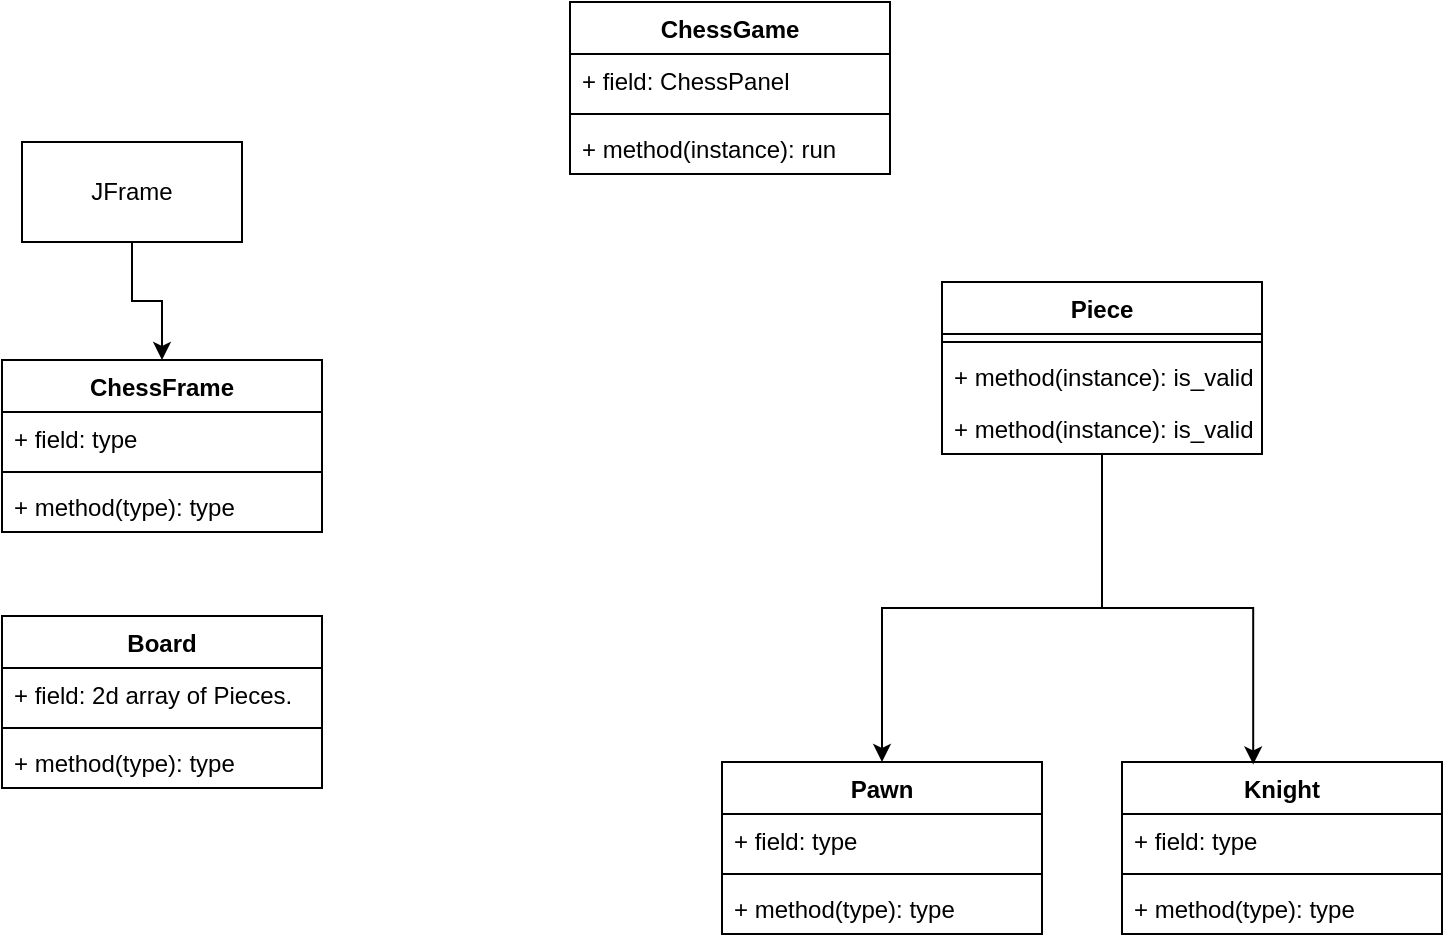 <mxfile version="22.1.2" type="device">
  <diagram id="C5RBs43oDa-KdzZeNtuy" name="Page-1">
    <mxGraphModel dx="1518" dy="747" grid="1" gridSize="10" guides="1" tooltips="1" connect="1" arrows="1" fold="1" page="1" pageScale="1" pageWidth="827" pageHeight="1169" math="0" shadow="0">
      <root>
        <mxCell id="WIyWlLk6GJQsqaUBKTNV-0" />
        <mxCell id="WIyWlLk6GJQsqaUBKTNV-1" parent="WIyWlLk6GJQsqaUBKTNV-0" />
        <mxCell id="zL2xelyIovCCTA2fwo9G-37" value="Board" style="swimlane;fontStyle=1;align=center;verticalAlign=top;childLayout=stackLayout;horizontal=1;startSize=26;horizontalStack=0;resizeParent=1;resizeParentMax=0;resizeLast=0;collapsible=1;marginBottom=0;whiteSpace=wrap;html=1;" vertex="1" parent="WIyWlLk6GJQsqaUBKTNV-1">
          <mxGeometry x="130" y="447" width="160" height="86" as="geometry">
            <mxRectangle x="150" y="220" width="80" height="30" as="alternateBounds" />
          </mxGeometry>
        </mxCell>
        <mxCell id="zL2xelyIovCCTA2fwo9G-42" value="+ field: 2d array of Pieces." style="text;strokeColor=none;fillColor=none;align=left;verticalAlign=top;spacingLeft=4;spacingRight=4;overflow=hidden;rotatable=0;points=[[0,0.5],[1,0.5]];portConstraint=eastwest;whiteSpace=wrap;html=1;" vertex="1" parent="zL2xelyIovCCTA2fwo9G-37">
          <mxGeometry y="26" width="160" height="26" as="geometry" />
        </mxCell>
        <mxCell id="zL2xelyIovCCTA2fwo9G-39" value="" style="line;strokeWidth=1;fillColor=none;align=left;verticalAlign=middle;spacingTop=-1;spacingLeft=3;spacingRight=3;rotatable=0;labelPosition=right;points=[];portConstraint=eastwest;strokeColor=inherit;" vertex="1" parent="zL2xelyIovCCTA2fwo9G-37">
          <mxGeometry y="52" width="160" height="8" as="geometry" />
        </mxCell>
        <mxCell id="zL2xelyIovCCTA2fwo9G-40" value="+ method(type): type" style="text;strokeColor=none;fillColor=none;align=left;verticalAlign=top;spacingLeft=4;spacingRight=4;overflow=hidden;rotatable=0;points=[[0,0.5],[1,0.5]];portConstraint=eastwest;whiteSpace=wrap;html=1;" vertex="1" parent="zL2xelyIovCCTA2fwo9G-37">
          <mxGeometry y="60" width="160" height="26" as="geometry" />
        </mxCell>
        <mxCell id="zL2xelyIovCCTA2fwo9G-69" style="edgeStyle=orthogonalEdgeStyle;rounded=0;orthogonalLoop=1;jettySize=auto;html=1;entryX=0.5;entryY=0;entryDx=0;entryDy=0;" edge="1" parent="WIyWlLk6GJQsqaUBKTNV-1" source="zL2xelyIovCCTA2fwo9G-43" target="zL2xelyIovCCTA2fwo9G-47">
          <mxGeometry relative="1" as="geometry" />
        </mxCell>
        <mxCell id="zL2xelyIovCCTA2fwo9G-43" value="Piece" style="swimlane;fontStyle=1;align=center;verticalAlign=top;childLayout=stackLayout;horizontal=1;startSize=26;horizontalStack=0;resizeParent=1;resizeParentMax=0;resizeLast=0;collapsible=1;marginBottom=0;whiteSpace=wrap;html=1;" vertex="1" parent="WIyWlLk6GJQsqaUBKTNV-1">
          <mxGeometry x="600" y="280" width="160" height="86" as="geometry" />
        </mxCell>
        <mxCell id="zL2xelyIovCCTA2fwo9G-45" value="" style="line;strokeWidth=1;fillColor=none;align=left;verticalAlign=middle;spacingTop=-1;spacingLeft=3;spacingRight=3;rotatable=0;labelPosition=right;points=[];portConstraint=eastwest;strokeColor=inherit;" vertex="1" parent="zL2xelyIovCCTA2fwo9G-43">
          <mxGeometry y="26" width="160" height="8" as="geometry" />
        </mxCell>
        <mxCell id="zL2xelyIovCCTA2fwo9G-46" value="+ method(instance): is_valid" style="text;strokeColor=none;fillColor=none;align=left;verticalAlign=top;spacingLeft=4;spacingRight=4;overflow=hidden;rotatable=0;points=[[0,0.5],[1,0.5]];portConstraint=eastwest;whiteSpace=wrap;html=1;" vertex="1" parent="zL2xelyIovCCTA2fwo9G-43">
          <mxGeometry y="34" width="160" height="26" as="geometry" />
        </mxCell>
        <mxCell id="zL2xelyIovCCTA2fwo9G-51" value="+ method(instance): is_valid" style="text;strokeColor=none;fillColor=none;align=left;verticalAlign=top;spacingLeft=4;spacingRight=4;overflow=hidden;rotatable=0;points=[[0,0.5],[1,0.5]];portConstraint=eastwest;whiteSpace=wrap;html=1;" vertex="1" parent="zL2xelyIovCCTA2fwo9G-43">
          <mxGeometry y="60" width="160" height="26" as="geometry" />
        </mxCell>
        <mxCell id="zL2xelyIovCCTA2fwo9G-47" value="Pawn" style="swimlane;fontStyle=1;align=center;verticalAlign=top;childLayout=stackLayout;horizontal=1;startSize=26;horizontalStack=0;resizeParent=1;resizeParentMax=0;resizeLast=0;collapsible=1;marginBottom=0;whiteSpace=wrap;html=1;" vertex="1" parent="WIyWlLk6GJQsqaUBKTNV-1">
          <mxGeometry x="490" y="520" width="160" height="86" as="geometry" />
        </mxCell>
        <mxCell id="zL2xelyIovCCTA2fwo9G-48" value="+ field: type" style="text;strokeColor=none;fillColor=none;align=left;verticalAlign=top;spacingLeft=4;spacingRight=4;overflow=hidden;rotatable=0;points=[[0,0.5],[1,0.5]];portConstraint=eastwest;whiteSpace=wrap;html=1;" vertex="1" parent="zL2xelyIovCCTA2fwo9G-47">
          <mxGeometry y="26" width="160" height="26" as="geometry" />
        </mxCell>
        <mxCell id="zL2xelyIovCCTA2fwo9G-49" value="" style="line;strokeWidth=1;fillColor=none;align=left;verticalAlign=middle;spacingTop=-1;spacingLeft=3;spacingRight=3;rotatable=0;labelPosition=right;points=[];portConstraint=eastwest;strokeColor=inherit;" vertex="1" parent="zL2xelyIovCCTA2fwo9G-47">
          <mxGeometry y="52" width="160" height="8" as="geometry" />
        </mxCell>
        <mxCell id="zL2xelyIovCCTA2fwo9G-50" value="+ method(type): type" style="text;strokeColor=none;fillColor=none;align=left;verticalAlign=top;spacingLeft=4;spacingRight=4;overflow=hidden;rotatable=0;points=[[0,0.5],[1,0.5]];portConstraint=eastwest;whiteSpace=wrap;html=1;" vertex="1" parent="zL2xelyIovCCTA2fwo9G-47">
          <mxGeometry y="60" width="160" height="26" as="geometry" />
        </mxCell>
        <mxCell id="zL2xelyIovCCTA2fwo9G-52" value="ChessGame" style="swimlane;fontStyle=1;align=center;verticalAlign=top;childLayout=stackLayout;horizontal=1;startSize=26;horizontalStack=0;resizeParent=1;resizeParentMax=0;resizeLast=0;collapsible=1;marginBottom=0;whiteSpace=wrap;html=1;" vertex="1" parent="WIyWlLk6GJQsqaUBKTNV-1">
          <mxGeometry x="414" y="140" width="160" height="86" as="geometry" />
        </mxCell>
        <mxCell id="zL2xelyIovCCTA2fwo9G-53" value="+ field: ChessPanel" style="text;strokeColor=none;fillColor=none;align=left;verticalAlign=top;spacingLeft=4;spacingRight=4;overflow=hidden;rotatable=0;points=[[0,0.5],[1,0.5]];portConstraint=eastwest;whiteSpace=wrap;html=1;" vertex="1" parent="zL2xelyIovCCTA2fwo9G-52">
          <mxGeometry y="26" width="160" height="26" as="geometry" />
        </mxCell>
        <mxCell id="zL2xelyIovCCTA2fwo9G-54" value="" style="line;strokeWidth=1;fillColor=none;align=left;verticalAlign=middle;spacingTop=-1;spacingLeft=3;spacingRight=3;rotatable=0;labelPosition=right;points=[];portConstraint=eastwest;strokeColor=inherit;" vertex="1" parent="zL2xelyIovCCTA2fwo9G-52">
          <mxGeometry y="52" width="160" height="8" as="geometry" />
        </mxCell>
        <mxCell id="zL2xelyIovCCTA2fwo9G-55" value="+ method(instance): run" style="text;strokeColor=none;fillColor=none;align=left;verticalAlign=top;spacingLeft=4;spacingRight=4;overflow=hidden;rotatable=0;points=[[0,0.5],[1,0.5]];portConstraint=eastwest;whiteSpace=wrap;html=1;" vertex="1" parent="zL2xelyIovCCTA2fwo9G-52">
          <mxGeometry y="60" width="160" height="26" as="geometry" />
        </mxCell>
        <mxCell id="zL2xelyIovCCTA2fwo9G-57" value="ChessFrame" style="swimlane;fontStyle=1;align=center;verticalAlign=top;childLayout=stackLayout;horizontal=1;startSize=26;horizontalStack=0;resizeParent=1;resizeParentMax=0;resizeLast=0;collapsible=1;marginBottom=0;whiteSpace=wrap;html=1;" vertex="1" parent="WIyWlLk6GJQsqaUBKTNV-1">
          <mxGeometry x="130" y="319" width="160" height="86" as="geometry" />
        </mxCell>
        <mxCell id="zL2xelyIovCCTA2fwo9G-58" value="+ field: type" style="text;strokeColor=none;fillColor=none;align=left;verticalAlign=top;spacingLeft=4;spacingRight=4;overflow=hidden;rotatable=0;points=[[0,0.5],[1,0.5]];portConstraint=eastwest;whiteSpace=wrap;html=1;" vertex="1" parent="zL2xelyIovCCTA2fwo9G-57">
          <mxGeometry y="26" width="160" height="26" as="geometry" />
        </mxCell>
        <mxCell id="zL2xelyIovCCTA2fwo9G-59" value="" style="line;strokeWidth=1;fillColor=none;align=left;verticalAlign=middle;spacingTop=-1;spacingLeft=3;spacingRight=3;rotatable=0;labelPosition=right;points=[];portConstraint=eastwest;strokeColor=inherit;" vertex="1" parent="zL2xelyIovCCTA2fwo9G-57">
          <mxGeometry y="52" width="160" height="8" as="geometry" />
        </mxCell>
        <mxCell id="zL2xelyIovCCTA2fwo9G-60" value="+ method(type): type" style="text;strokeColor=none;fillColor=none;align=left;verticalAlign=top;spacingLeft=4;spacingRight=4;overflow=hidden;rotatable=0;points=[[0,0.5],[1,0.5]];portConstraint=eastwest;whiteSpace=wrap;html=1;" vertex="1" parent="zL2xelyIovCCTA2fwo9G-57">
          <mxGeometry y="60" width="160" height="26" as="geometry" />
        </mxCell>
        <mxCell id="zL2xelyIovCCTA2fwo9G-63" style="edgeStyle=orthogonalEdgeStyle;rounded=0;orthogonalLoop=1;jettySize=auto;html=1;" edge="1" parent="WIyWlLk6GJQsqaUBKTNV-1" source="zL2xelyIovCCTA2fwo9G-61" target="zL2xelyIovCCTA2fwo9G-57">
          <mxGeometry relative="1" as="geometry" />
        </mxCell>
        <mxCell id="zL2xelyIovCCTA2fwo9G-61" value="JFrame" style="html=1;whiteSpace=wrap;" vertex="1" parent="WIyWlLk6GJQsqaUBKTNV-1">
          <mxGeometry x="140" y="210" width="110" height="50" as="geometry" />
        </mxCell>
        <mxCell id="zL2xelyIovCCTA2fwo9G-64" value="Knight" style="swimlane;fontStyle=1;align=center;verticalAlign=top;childLayout=stackLayout;horizontal=1;startSize=26;horizontalStack=0;resizeParent=1;resizeParentMax=0;resizeLast=0;collapsible=1;marginBottom=0;whiteSpace=wrap;html=1;" vertex="1" parent="WIyWlLk6GJQsqaUBKTNV-1">
          <mxGeometry x="690" y="520" width="160" height="86" as="geometry" />
        </mxCell>
        <mxCell id="zL2xelyIovCCTA2fwo9G-65" value="+ field: type" style="text;strokeColor=none;fillColor=none;align=left;verticalAlign=top;spacingLeft=4;spacingRight=4;overflow=hidden;rotatable=0;points=[[0,0.5],[1,0.5]];portConstraint=eastwest;whiteSpace=wrap;html=1;" vertex="1" parent="zL2xelyIovCCTA2fwo9G-64">
          <mxGeometry y="26" width="160" height="26" as="geometry" />
        </mxCell>
        <mxCell id="zL2xelyIovCCTA2fwo9G-66" value="" style="line;strokeWidth=1;fillColor=none;align=left;verticalAlign=middle;spacingTop=-1;spacingLeft=3;spacingRight=3;rotatable=0;labelPosition=right;points=[];portConstraint=eastwest;strokeColor=inherit;" vertex="1" parent="zL2xelyIovCCTA2fwo9G-64">
          <mxGeometry y="52" width="160" height="8" as="geometry" />
        </mxCell>
        <mxCell id="zL2xelyIovCCTA2fwo9G-67" value="+ method(type): type" style="text;strokeColor=none;fillColor=none;align=left;verticalAlign=top;spacingLeft=4;spacingRight=4;overflow=hidden;rotatable=0;points=[[0,0.5],[1,0.5]];portConstraint=eastwest;whiteSpace=wrap;html=1;" vertex="1" parent="zL2xelyIovCCTA2fwo9G-64">
          <mxGeometry y="60" width="160" height="26" as="geometry" />
        </mxCell>
        <mxCell id="zL2xelyIovCCTA2fwo9G-70" style="edgeStyle=orthogonalEdgeStyle;rounded=0;orthogonalLoop=1;jettySize=auto;html=1;entryX=0.41;entryY=0.014;entryDx=0;entryDy=0;entryPerimeter=0;" edge="1" parent="WIyWlLk6GJQsqaUBKTNV-1" source="zL2xelyIovCCTA2fwo9G-43" target="zL2xelyIovCCTA2fwo9G-64">
          <mxGeometry relative="1" as="geometry" />
        </mxCell>
      </root>
    </mxGraphModel>
  </diagram>
</mxfile>
